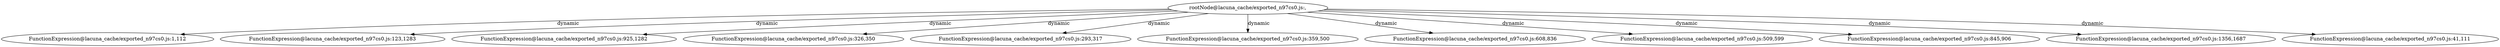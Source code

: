digraph lacunaCG {
 "rootNode@lacuna_cache/exported_n97cs0.js:," -> "FunctionExpression@lacuna_cache/exported_n97cs0.js:1,112" [label="dynamic" ];
 "rootNode@lacuna_cache/exported_n97cs0.js:," -> "FunctionExpression@lacuna_cache/exported_n97cs0.js:123,1283" [label="dynamic" ];
 "rootNode@lacuna_cache/exported_n97cs0.js:," -> "FunctionExpression@lacuna_cache/exported_n97cs0.js:925,1282" [label="dynamic" ];
 "rootNode@lacuna_cache/exported_n97cs0.js:," -> "FunctionExpression@lacuna_cache/exported_n97cs0.js:326,350" [label="dynamic" ];
 "rootNode@lacuna_cache/exported_n97cs0.js:," -> "FunctionExpression@lacuna_cache/exported_n97cs0.js:293,317" [label="dynamic" ];
 "rootNode@lacuna_cache/exported_n97cs0.js:," -> "FunctionExpression@lacuna_cache/exported_n97cs0.js:359,500" [label="dynamic" ];
 "rootNode@lacuna_cache/exported_n97cs0.js:," -> "FunctionExpression@lacuna_cache/exported_n97cs0.js:608,836" [label="dynamic" ];
 "rootNode@lacuna_cache/exported_n97cs0.js:," -> "FunctionExpression@lacuna_cache/exported_n97cs0.js:509,599" [label="dynamic" ];
 "rootNode@lacuna_cache/exported_n97cs0.js:," -> "FunctionExpression@lacuna_cache/exported_n97cs0.js:845,906" [label="dynamic" ];
 "rootNode@lacuna_cache/exported_n97cs0.js:," -> "FunctionExpression@lacuna_cache/exported_n97cs0.js:1356,1687" [label="dynamic" ];
 "rootNode@lacuna_cache/exported_n97cs0.js:," -> "FunctionExpression@lacuna_cache/exported_n97cs0.js:41,111" [label="dynamic" ];
 }